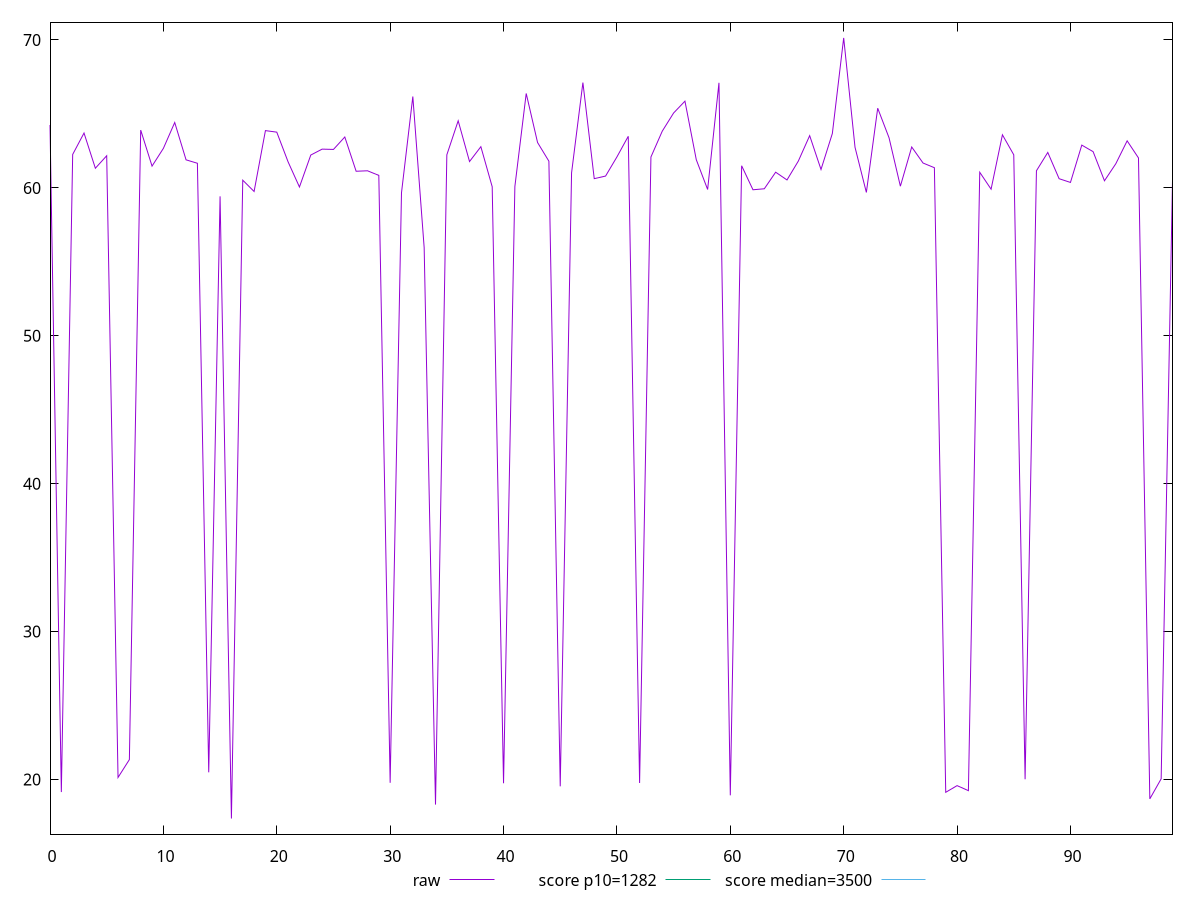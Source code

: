 reset

$raw <<EOF
0 64.25199999999998
1 19.148
2 62.25999999999998
3 63.707999999999984
4 61.32799999999998
5 62.172
6 20.135999999999996
7 21.343999999999994
8 63.90799999999996
9 61.471999999999994
10 62.67199999999998
11 64.41999999999999
12 61.895999999999994
13 61.66399999999999
14 20.483999999999995
15 59.42799999999998
16 17.36
17 60.51999999999998
18 59.755999999999986
19 63.87199999999998
20 63.76799999999999
21 61.755999999999986
22 60.059999999999974
23 62.21999999999996
24 62.61999999999999
25 62.599999999999994
26 63.43999999999999
27 61.12399999999998
28 61.15599999999998
29 60.84399999999998
30 19.776000000000003
31 59.667999999999985
32 66.17599999999999
33 55.955999999999975
34 18.299999999999997
35 62.235999999999976
36 64.53599999999999
37 61.78
38 62.78399999999998
39 60.075999999999965
40 19.744
41 60.09199999999997
42 66.38399999999999
43 63.068
44 61.80399999999999
45 19.536
46 61.015999999999984
47 67.11999999999999
48 60.62399999999998
49 60.79999999999998
50 62.092000000000006
51 63.487999999999985
52 19.760000000000005
53 62.08799999999999
54 63.83599999999999
55 65.06399999999998
56 65.86399999999999
57 61.90399999999998
58 59.89199999999997
59 67.10399999999998
60 18.927999999999997
61 61.49599999999998
62 59.871999999999986
63 59.93999999999998
64 61.05999999999999
65 60.53599999999997
66 61.81199999999998
67 63.53199999999998
68 61.24399999999997
69 63.67599999999997
70 70.14
71 62.74399999999997
72 59.69199999999998
73 65.38799999999998
74 63.387999999999984
75 60.11199999999997
76 62.76399999999999
77 61.67999999999998
78 61.36399999999999
79 19.131999999999998
80 19.584000000000003
81 19.244000000000003
82 61.055999999999976
83 59.91199999999998
84 63.587999999999965
85 62.23599999999998
86 20.016
87 61.156000000000006
88 62.39599999999997
89 60.61999999999998
90 60.36799999999999
91 62.89199999999997
92 62.44799999999998
93 60.47999999999999
94 61.632
95 63.18
96 62.02399999999999
97 18.688000000000002
98 20.043999999999997
99 60.491999999999976
EOF

set key outside below
set xrange [0:99]
set yrange [16.3044:71.1956]
set trange [16.3044:71.1956]
set terminal svg size 640, 500 enhanced background rgb 'white'
set output "reports/report_00031_2021-02-24T23-18-18.084Z/bootup-time/samples/agenda/raw/values.svg"

plot $raw title "raw" with line, \
     1282 title "score p10=1282", \
     3500 title "score median=3500"

reset
